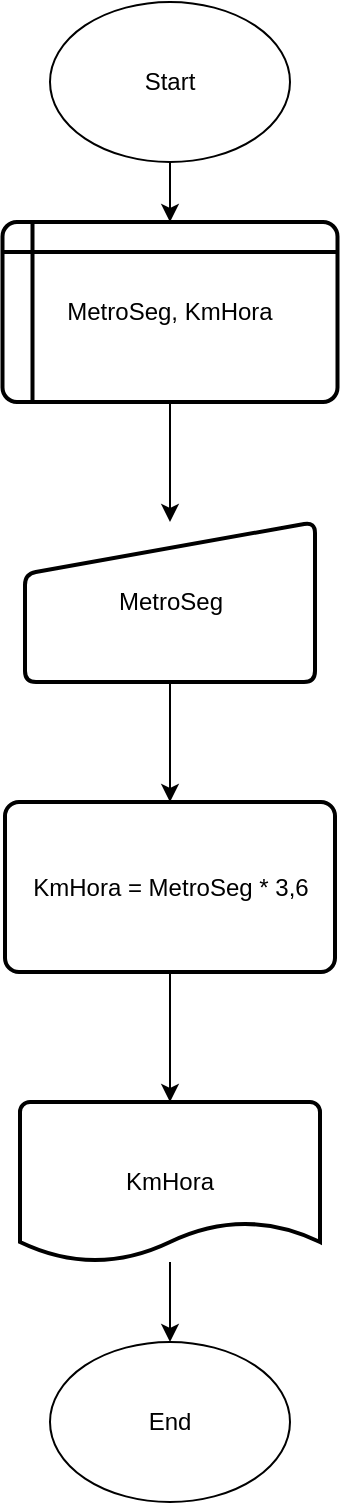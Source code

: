 <mxfile version="13.6.5" type="github">
  <diagram id="AnjC9w1aCiEr3Ufk-hpW" name="Page-1">
    <mxGraphModel dx="1381" dy="764" grid="1" gridSize="10" guides="1" tooltips="1" connect="1" arrows="1" fold="1" page="1" pageScale="1" pageWidth="827" pageHeight="1169" math="0" shadow="0">
      <root>
        <mxCell id="0" />
        <mxCell id="1" parent="0" />
        <mxCell id="79ZYW2p-HOAClWn-iWM6-11" style="edgeStyle=orthogonalEdgeStyle;rounded=0;orthogonalLoop=1;jettySize=auto;html=1;exitX=0.5;exitY=1;exitDx=0;exitDy=0;entryX=0.5;entryY=0;entryDx=0;entryDy=0;" edge="1" parent="1" source="79ZYW2p-HOAClWn-iWM6-1" target="79ZYW2p-HOAClWn-iWM6-3">
          <mxGeometry relative="1" as="geometry" />
        </mxCell>
        <mxCell id="79ZYW2p-HOAClWn-iWM6-1" value="Start" style="ellipse;whiteSpace=wrap;html=1;" vertex="1" parent="1">
          <mxGeometry x="70" y="40" width="120" height="80" as="geometry" />
        </mxCell>
        <mxCell id="79ZYW2p-HOAClWn-iWM6-13" style="edgeStyle=orthogonalEdgeStyle;rounded=0;orthogonalLoop=1;jettySize=auto;html=1;exitX=0.5;exitY=1;exitDx=0;exitDy=0;entryX=0.5;entryY=0;entryDx=0;entryDy=0;" edge="1" parent="1" source="79ZYW2p-HOAClWn-iWM6-3" target="79ZYW2p-HOAClWn-iWM6-4">
          <mxGeometry relative="1" as="geometry" />
        </mxCell>
        <mxCell id="79ZYW2p-HOAClWn-iWM6-3" value="MetroSeg, KmHora" style="shape=internalStorage;whiteSpace=wrap;html=1;dx=15;dy=15;rounded=1;arcSize=8;strokeWidth=2;" vertex="1" parent="1">
          <mxGeometry x="46.25" y="150" width="167.5" height="90" as="geometry" />
        </mxCell>
        <mxCell id="79ZYW2p-HOAClWn-iWM6-14" style="edgeStyle=orthogonalEdgeStyle;rounded=0;orthogonalLoop=1;jettySize=auto;html=1;exitX=0.5;exitY=1;exitDx=0;exitDy=0;entryX=0.5;entryY=0;entryDx=0;entryDy=0;" edge="1" parent="1" source="79ZYW2p-HOAClWn-iWM6-4" target="79ZYW2p-HOAClWn-iWM6-6">
          <mxGeometry relative="1" as="geometry" />
        </mxCell>
        <mxCell id="79ZYW2p-HOAClWn-iWM6-4" value="MetroSeg" style="html=1;strokeWidth=2;shape=manualInput;whiteSpace=wrap;rounded=1;size=26;arcSize=11;" vertex="1" parent="1">
          <mxGeometry x="57.5" y="300" width="145" height="80" as="geometry" />
        </mxCell>
        <mxCell id="79ZYW2p-HOAClWn-iWM6-15" style="edgeStyle=orthogonalEdgeStyle;rounded=0;orthogonalLoop=1;jettySize=auto;html=1;exitX=0.5;exitY=1;exitDx=0;exitDy=0;entryX=0.5;entryY=0;entryDx=0;entryDy=0;entryPerimeter=0;" edge="1" parent="1" source="79ZYW2p-HOAClWn-iWM6-6" target="79ZYW2p-HOAClWn-iWM6-7">
          <mxGeometry relative="1" as="geometry" />
        </mxCell>
        <mxCell id="79ZYW2p-HOAClWn-iWM6-6" value="KmHora = MetroSeg * 3,6" style="rounded=1;whiteSpace=wrap;html=1;absoluteArcSize=1;arcSize=14;strokeWidth=2;" vertex="1" parent="1">
          <mxGeometry x="47.5" y="440" width="165" height="85" as="geometry" />
        </mxCell>
        <mxCell id="79ZYW2p-HOAClWn-iWM6-7" value="KmHora" style="strokeWidth=2;html=1;shape=mxgraph.flowchart.document2;whiteSpace=wrap;size=0.25;" vertex="1" parent="1">
          <mxGeometry x="55" y="590" width="150" height="80" as="geometry" />
        </mxCell>
        <mxCell id="79ZYW2p-HOAClWn-iWM6-8" value="End" style="ellipse;whiteSpace=wrap;html=1;" vertex="1" parent="1">
          <mxGeometry x="70" y="710" width="120" height="80" as="geometry" />
        </mxCell>
        <mxCell id="79ZYW2p-HOAClWn-iWM6-16" value="" style="endArrow=classic;html=1;entryX=0.5;entryY=0;entryDx=0;entryDy=0;" edge="1" parent="1" source="79ZYW2p-HOAClWn-iWM6-7" target="79ZYW2p-HOAClWn-iWM6-8">
          <mxGeometry width="50" height="50" relative="1" as="geometry">
            <mxPoint x="390" y="420" as="sourcePoint" />
            <mxPoint x="440" y="370" as="targetPoint" />
          </mxGeometry>
        </mxCell>
      </root>
    </mxGraphModel>
  </diagram>
</mxfile>
